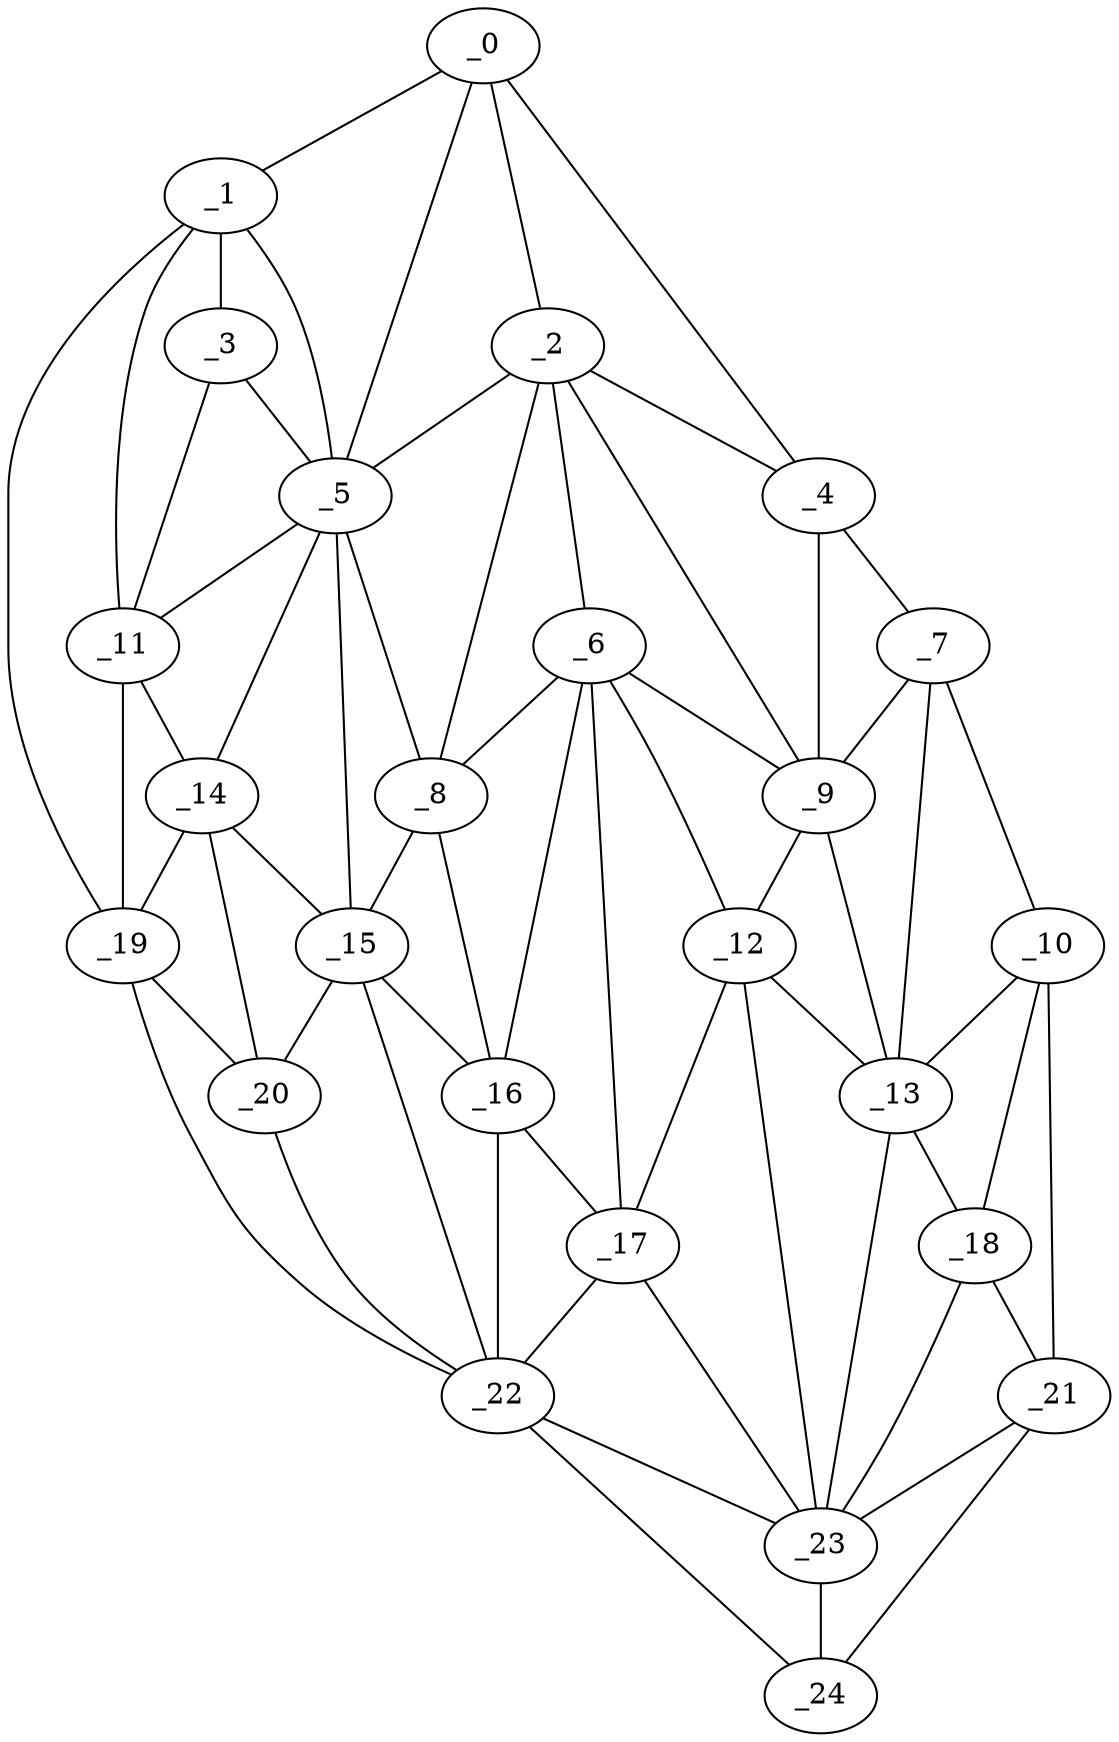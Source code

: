 graph "obj17__330.gxl" {
	_0	 [x=38,
		y=13];
	_1	 [x=46,
		y=11];
	_0 -- _1	 [valence=1];
	_2	 [x=50,
		y=83];
	_0 -- _2	 [valence=2];
	_4	 [x=56,
		y=125];
	_0 -- _4	 [valence=1];
	_5	 [x=59,
		y=33];
	_0 -- _5	 [valence=1];
	_3	 [x=52,
		y=12];
	_1 -- _3	 [valence=2];
	_1 -- _5	 [valence=2];
	_11	 [x=72,
		y=7];
	_1 -- _11	 [valence=2];
	_19	 [x=84,
		y=3];
	_1 -- _19	 [valence=1];
	_2 -- _4	 [valence=2];
	_2 -- _5	 [valence=2];
	_6	 [x=60,
		y=75];
	_2 -- _6	 [valence=1];
	_8	 [x=64,
		y=55];
	_2 -- _8	 [valence=1];
	_9	 [x=68,
		y=86];
	_2 -- _9	 [valence=2];
	_3 -- _5	 [valence=2];
	_3 -- _11	 [valence=1];
	_7	 [x=62,
		y=125];
	_4 -- _7	 [valence=1];
	_4 -- _9	 [valence=2];
	_5 -- _8	 [valence=2];
	_5 -- _11	 [valence=2];
	_14	 [x=80,
		y=29];
	_5 -- _14	 [valence=2];
	_15	 [x=80,
		y=45];
	_5 -- _15	 [valence=1];
	_6 -- _8	 [valence=1];
	_6 -- _9	 [valence=1];
	_12	 [x=79,
		y=82];
	_6 -- _12	 [valence=2];
	_16	 [x=81,
		y=66];
	_6 -- _16	 [valence=2];
	_17	 [x=82,
		y=71];
	_6 -- _17	 [valence=1];
	_7 -- _9	 [valence=2];
	_10	 [x=69,
		y=124];
	_7 -- _10	 [valence=1];
	_13	 [x=79,
		y=95];
	_7 -- _13	 [valence=1];
	_8 -- _15	 [valence=1];
	_8 -- _16	 [valence=2];
	_9 -- _12	 [valence=2];
	_9 -- _13	 [valence=1];
	_10 -- _13	 [valence=2];
	_18	 [x=83,
		y=102];
	_10 -- _18	 [valence=2];
	_21	 [x=94,
		y=118];
	_10 -- _21	 [valence=1];
	_11 -- _14	 [valence=1];
	_11 -- _19	 [valence=1];
	_12 -- _13	 [valence=2];
	_12 -- _17	 [valence=2];
	_23	 [x=95,
		y=107];
	_12 -- _23	 [valence=1];
	_13 -- _18	 [valence=2];
	_13 -- _23	 [valence=2];
	_14 -- _15	 [valence=1];
	_14 -- _19	 [valence=1];
	_20	 [x=88,
		y=31];
	_14 -- _20	 [valence=2];
	_15 -- _16	 [valence=2];
	_15 -- _20	 [valence=2];
	_22	 [x=95,
		y=44];
	_15 -- _22	 [valence=1];
	_16 -- _17	 [valence=1];
	_16 -- _22	 [valence=2];
	_17 -- _22	 [valence=1];
	_17 -- _23	 [valence=2];
	_18 -- _21	 [valence=2];
	_18 -- _23	 [valence=2];
	_19 -- _20	 [valence=2];
	_19 -- _22	 [valence=1];
	_20 -- _22	 [valence=2];
	_21 -- _23	 [valence=2];
	_24	 [x=98,
		y=114];
	_21 -- _24	 [valence=1];
	_22 -- _23	 [valence=2];
	_22 -- _24	 [valence=1];
	_23 -- _24	 [valence=2];
}
